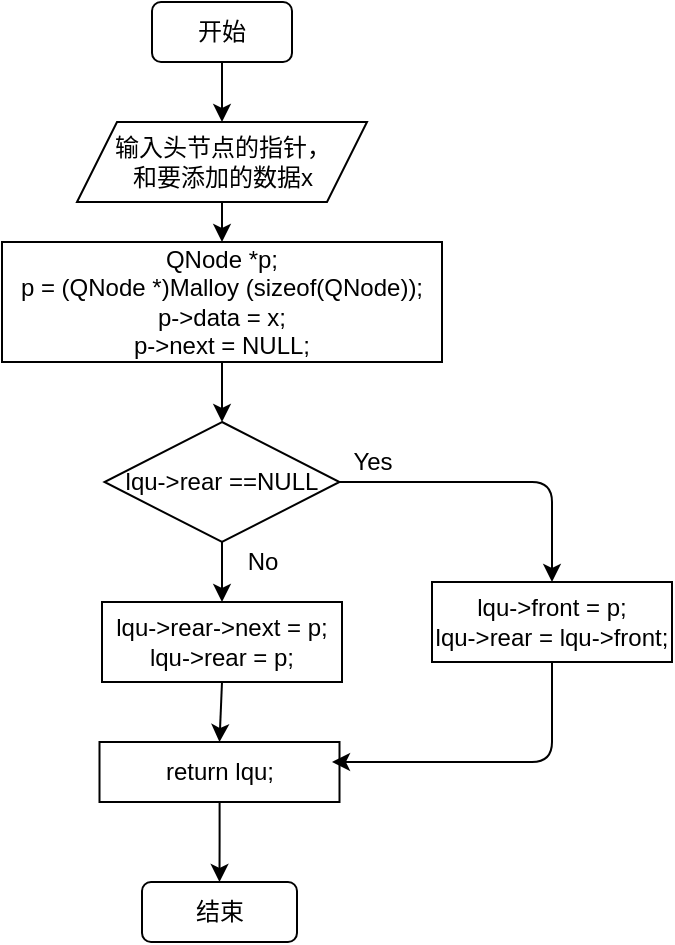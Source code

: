 <mxfile version="15.2.9" type="github">
  <diagram id="72mJ2QXTGeF_lFiz-RFx" name="Page-1">
    <mxGraphModel dx="873" dy="623" grid="1" gridSize="10" guides="1" tooltips="1" connect="1" arrows="1" fold="1" page="1" pageScale="1" pageWidth="1169" pageHeight="1654" math="0" shadow="0">
      <root>
        <mxCell id="0" />
        <mxCell id="1" parent="0" />
        <mxCell id="FWyLwm6ZmMoBYNJKN1uE-1" value="开始" style="rounded=1;whiteSpace=wrap;html=1;" vertex="1" parent="1">
          <mxGeometry x="360" y="20" width="70" height="30" as="geometry" />
        </mxCell>
        <mxCell id="FWyLwm6ZmMoBYNJKN1uE-2" value="输入头节点的指针，&lt;br&gt;和要添加的数据x" style="shape=parallelogram;perimeter=parallelogramPerimeter;whiteSpace=wrap;html=1;fixedSize=1;" vertex="1" parent="1">
          <mxGeometry x="322.5" y="80" width="145" height="40" as="geometry" />
        </mxCell>
        <mxCell id="FWyLwm6ZmMoBYNJKN1uE-3" value="QNode *p;&lt;br&gt;p = (QNode *)Malloy (sizeof(QNode));&lt;br&gt;p-&amp;gt;data = x;&lt;br&gt;p-&amp;gt;next = NULL;" style="rounded=0;whiteSpace=wrap;html=1;" vertex="1" parent="1">
          <mxGeometry x="285" y="140" width="220" height="60" as="geometry" />
        </mxCell>
        <mxCell id="FWyLwm6ZmMoBYNJKN1uE-5" value="lqu-&amp;gt;rear ==NULL" style="rhombus;whiteSpace=wrap;html=1;" vertex="1" parent="1">
          <mxGeometry x="336.25" y="230" width="117.5" height="60" as="geometry" />
        </mxCell>
        <mxCell id="FWyLwm6ZmMoBYNJKN1uE-6" value="lqu-&amp;gt;front = p;&lt;br&gt;lqu-&amp;gt;rear = lqu-&amp;gt;front;" style="rounded=0;whiteSpace=wrap;html=1;" vertex="1" parent="1">
          <mxGeometry x="500" y="310" width="120" height="40" as="geometry" />
        </mxCell>
        <mxCell id="FWyLwm6ZmMoBYNJKN1uE-7" value="lqu-&amp;gt;rear-&amp;gt;next = p;&lt;br&gt;lqu-&amp;gt;rear = p;" style="rounded=0;whiteSpace=wrap;html=1;" vertex="1" parent="1">
          <mxGeometry x="335" y="320" width="120" height="40" as="geometry" />
        </mxCell>
        <mxCell id="FWyLwm6ZmMoBYNJKN1uE-13" value="" style="edgeStyle=orthogonalEdgeStyle;rounded=0;orthogonalLoop=1;jettySize=auto;html=1;" edge="1" parent="1" source="FWyLwm6ZmMoBYNJKN1uE-8" target="FWyLwm6ZmMoBYNJKN1uE-9">
          <mxGeometry relative="1" as="geometry" />
        </mxCell>
        <mxCell id="FWyLwm6ZmMoBYNJKN1uE-8" value="return lqu;" style="rounded=0;whiteSpace=wrap;html=1;" vertex="1" parent="1">
          <mxGeometry x="333.75" y="390" width="120" height="30" as="geometry" />
        </mxCell>
        <mxCell id="FWyLwm6ZmMoBYNJKN1uE-9" value="结束" style="rounded=1;whiteSpace=wrap;html=1;" vertex="1" parent="1">
          <mxGeometry x="355" y="460" width="77.5" height="30" as="geometry" />
        </mxCell>
        <mxCell id="FWyLwm6ZmMoBYNJKN1uE-10" value="" style="endArrow=classic;html=1;exitX=0.5;exitY=1;exitDx=0;exitDy=0;entryX=0.5;entryY=0;entryDx=0;entryDy=0;" edge="1" parent="1" source="FWyLwm6ZmMoBYNJKN1uE-1" target="FWyLwm6ZmMoBYNJKN1uE-2">
          <mxGeometry width="50" height="50" relative="1" as="geometry">
            <mxPoint x="410" y="280" as="sourcePoint" />
            <mxPoint x="460" y="230" as="targetPoint" />
          </mxGeometry>
        </mxCell>
        <mxCell id="FWyLwm6ZmMoBYNJKN1uE-14" value="" style="endArrow=classic;html=1;exitX=1;exitY=0.5;exitDx=0;exitDy=0;entryX=0.5;entryY=0;entryDx=0;entryDy=0;" edge="1" parent="1" source="FWyLwm6ZmMoBYNJKN1uE-5" target="FWyLwm6ZmMoBYNJKN1uE-6">
          <mxGeometry width="50" height="50" relative="1" as="geometry">
            <mxPoint x="410" y="280" as="sourcePoint" />
            <mxPoint x="460" y="230" as="targetPoint" />
            <Array as="points">
              <mxPoint x="560" y="260" />
            </Array>
          </mxGeometry>
        </mxCell>
        <mxCell id="FWyLwm6ZmMoBYNJKN1uE-15" value="" style="endArrow=classic;html=1;exitX=0.5;exitY=1;exitDx=0;exitDy=0;" edge="1" parent="1" source="FWyLwm6ZmMoBYNJKN1uE-6">
          <mxGeometry width="50" height="50" relative="1" as="geometry">
            <mxPoint x="410" y="380" as="sourcePoint" />
            <mxPoint x="450" y="400" as="targetPoint" />
            <Array as="points">
              <mxPoint x="560" y="400" />
            </Array>
          </mxGeometry>
        </mxCell>
        <mxCell id="FWyLwm6ZmMoBYNJKN1uE-16" value="Yes" style="text;html=1;align=center;verticalAlign=middle;resizable=0;points=[];autosize=1;strokeColor=none;fillColor=none;" vertex="1" parent="1">
          <mxGeometry x="450" y="240" width="40" height="20" as="geometry" />
        </mxCell>
        <mxCell id="FWyLwm6ZmMoBYNJKN1uE-17" value="No" style="text;html=1;align=center;verticalAlign=middle;resizable=0;points=[];autosize=1;strokeColor=none;fillColor=none;" vertex="1" parent="1">
          <mxGeometry x="400" y="290" width="30" height="20" as="geometry" />
        </mxCell>
        <mxCell id="FWyLwm6ZmMoBYNJKN1uE-18" value="" style="endArrow=classic;html=1;exitX=0.5;exitY=1;exitDx=0;exitDy=0;entryX=0.5;entryY=0;entryDx=0;entryDy=0;" edge="1" parent="1" source="FWyLwm6ZmMoBYNJKN1uE-2" target="FWyLwm6ZmMoBYNJKN1uE-3">
          <mxGeometry width="50" height="50" relative="1" as="geometry">
            <mxPoint x="410" y="190" as="sourcePoint" />
            <mxPoint x="460" y="140" as="targetPoint" />
          </mxGeometry>
        </mxCell>
        <mxCell id="FWyLwm6ZmMoBYNJKN1uE-19" value="" style="endArrow=classic;html=1;exitX=0.5;exitY=1;exitDx=0;exitDy=0;entryX=0.5;entryY=0;entryDx=0;entryDy=0;" edge="1" parent="1" source="FWyLwm6ZmMoBYNJKN1uE-3" target="FWyLwm6ZmMoBYNJKN1uE-5">
          <mxGeometry width="50" height="50" relative="1" as="geometry">
            <mxPoint x="410" y="190" as="sourcePoint" />
            <mxPoint x="460" y="140" as="targetPoint" />
          </mxGeometry>
        </mxCell>
        <mxCell id="FWyLwm6ZmMoBYNJKN1uE-20" value="" style="endArrow=classic;html=1;exitX=0.5;exitY=1;exitDx=0;exitDy=0;entryX=0.5;entryY=0;entryDx=0;entryDy=0;" edge="1" parent="1" source="FWyLwm6ZmMoBYNJKN1uE-5" target="FWyLwm6ZmMoBYNJKN1uE-7">
          <mxGeometry width="50" height="50" relative="1" as="geometry">
            <mxPoint x="410" y="490" as="sourcePoint" />
            <mxPoint x="460" y="440" as="targetPoint" />
          </mxGeometry>
        </mxCell>
        <mxCell id="FWyLwm6ZmMoBYNJKN1uE-21" value="" style="endArrow=classic;html=1;exitX=0.5;exitY=1;exitDx=0;exitDy=0;entryX=0.5;entryY=0;entryDx=0;entryDy=0;" edge="1" parent="1" source="FWyLwm6ZmMoBYNJKN1uE-7" target="FWyLwm6ZmMoBYNJKN1uE-8">
          <mxGeometry width="50" height="50" relative="1" as="geometry">
            <mxPoint x="410" y="490" as="sourcePoint" />
            <mxPoint x="460" y="440" as="targetPoint" />
          </mxGeometry>
        </mxCell>
      </root>
    </mxGraphModel>
  </diagram>
</mxfile>
